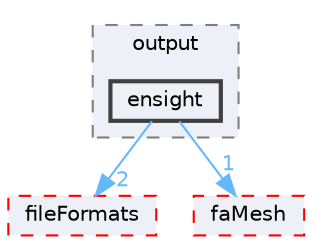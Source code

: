 digraph "src/finiteArea/output/ensight"
{
 // LATEX_PDF_SIZE
  bgcolor="transparent";
  edge [fontname=Helvetica,fontsize=10,labelfontname=Helvetica,labelfontsize=10];
  node [fontname=Helvetica,fontsize=10,shape=box,height=0.2,width=0.4];
  compound=true
  subgraph clusterdir_5295d1ef3d7e0435e7952beb5783bc1e {
    graph [ bgcolor="#edf0f7", pencolor="grey50", label="output", fontname=Helvetica,fontsize=10 style="filled,dashed", URL="dir_5295d1ef3d7e0435e7952beb5783bc1e.html",tooltip=""]
  dir_d74ca9b7448cbd7cee8db4e9714db86e [label="ensight", fillcolor="#edf0f7", color="grey25", style="filled,bold", URL="dir_d74ca9b7448cbd7cee8db4e9714db86e.html",tooltip=""];
  }
  dir_b05602f37bb521a7142c0a3e200b5f35 [label="fileFormats", fillcolor="#edf0f7", color="red", style="filled,dashed", URL="dir_b05602f37bb521a7142c0a3e200b5f35.html",tooltip=""];
  dir_f14612db68a06d13a87d37d60dc895d5 [label="faMesh", fillcolor="#edf0f7", color="red", style="filled,dashed", URL="dir_f14612db68a06d13a87d37d60dc895d5.html",tooltip=""];
  dir_d74ca9b7448cbd7cee8db4e9714db86e->dir_b05602f37bb521a7142c0a3e200b5f35 [headlabel="2", labeldistance=1.5 headhref="dir_001158_001353.html" href="dir_001158_001353.html" color="steelblue1" fontcolor="steelblue1"];
  dir_d74ca9b7448cbd7cee8db4e9714db86e->dir_f14612db68a06d13a87d37d60dc895d5 [headlabel="1", labeldistance=1.5 headhref="dir_001158_001295.html" href="dir_001158_001295.html" color="steelblue1" fontcolor="steelblue1"];
}
